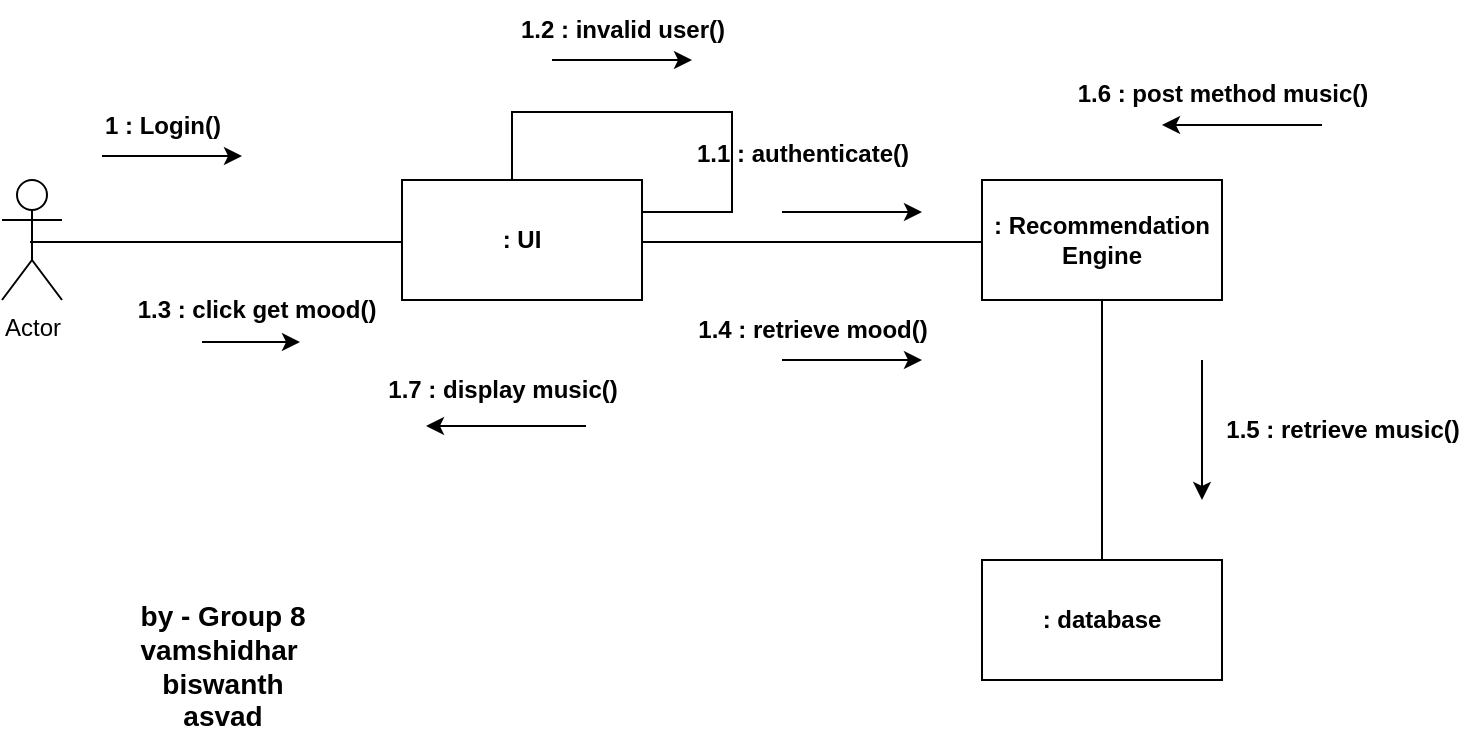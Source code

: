<mxfile version="21.1.8" type="device">
  <diagram name="Page-1" id="2YBvvXClWsGukQMizWep">
    <mxGraphModel dx="880" dy="452" grid="1" gridSize="10" guides="1" tooltips="1" connect="1" arrows="1" fold="1" page="1" pageScale="1" pageWidth="850" pageHeight="1100" math="0" shadow="0">
      <root>
        <mxCell id="0" />
        <mxCell id="1" parent="0" />
        <mxCell id="PhlMIdQ6p8V0w0D5in8y-14" value="" style="html=1;whiteSpace=transparent;" vertex="1" parent="1">
          <mxGeometry x="315" y="176" width="110" height="50" as="geometry" />
        </mxCell>
        <mxCell id="PhlMIdQ6p8V0w0D5in8y-1" value="Actor" style="shape=umlActor;verticalLabelPosition=bottom;verticalAlign=top;html=1;outlineConnect=0;" vertex="1" parent="1">
          <mxGeometry x="60" y="210" width="30" height="60" as="geometry" />
        </mxCell>
        <mxCell id="PhlMIdQ6p8V0w0D5in8y-4" value="" style="endArrow=none;html=1;rounded=0;" edge="1" parent="1">
          <mxGeometry width="50" height="50" relative="1" as="geometry">
            <mxPoint x="74" y="241" as="sourcePoint" />
            <mxPoint x="263.5" y="241" as="targetPoint" />
          </mxGeometry>
        </mxCell>
        <mxCell id="PhlMIdQ6p8V0w0D5in8y-5" value="" style="endArrow=none;html=1;rounded=0;exitX=0.5;exitY=1;exitDx=0;exitDy=0;entryX=0.5;entryY=0;entryDx=0;entryDy=0;" edge="1" parent="1" source="PhlMIdQ6p8V0w0D5in8y-8" target="PhlMIdQ6p8V0w0D5in8y-9">
          <mxGeometry width="50" height="50" relative="1" as="geometry">
            <mxPoint x="609.5" y="280" as="sourcePoint" />
            <mxPoint x="609.5" y="386" as="targetPoint" />
          </mxGeometry>
        </mxCell>
        <mxCell id="PhlMIdQ6p8V0w0D5in8y-6" value="" style="endArrow=none;html=1;rounded=0;" edge="1" parent="1">
          <mxGeometry width="50" height="50" relative="1" as="geometry">
            <mxPoint x="361" y="241" as="sourcePoint" />
            <mxPoint x="550.5" y="241" as="targetPoint" />
          </mxGeometry>
        </mxCell>
        <mxCell id="PhlMIdQ6p8V0w0D5in8y-8" value="&lt;b&gt;: Recommendation&lt;br&gt;Engine&lt;/b&gt;" style="rounded=0;whiteSpace=wrap;html=1;" vertex="1" parent="1">
          <mxGeometry x="550" y="210" width="120" height="60" as="geometry" />
        </mxCell>
        <mxCell id="PhlMIdQ6p8V0w0D5in8y-9" value="&lt;b&gt;: database&lt;/b&gt;" style="rounded=0;whiteSpace=wrap;html=1;" vertex="1" parent="1">
          <mxGeometry x="550" y="400" width="120" height="60" as="geometry" />
        </mxCell>
        <mxCell id="PhlMIdQ6p8V0w0D5in8y-10" value="&lt;b&gt;: UI&lt;/b&gt;" style="rounded=0;whiteSpace=wrap;html=1;" vertex="1" parent="1">
          <mxGeometry x="260" y="210" width="120" height="60" as="geometry" />
        </mxCell>
        <mxCell id="PhlMIdQ6p8V0w0D5in8y-11" value="&lt;b&gt;1 : Login()&lt;/b&gt;" style="text;html=1;align=center;verticalAlign=middle;resizable=0;points=[];autosize=1;strokeColor=none;fillColor=none;" vertex="1" parent="1">
          <mxGeometry x="100" y="168" width="80" height="30" as="geometry" />
        </mxCell>
        <mxCell id="PhlMIdQ6p8V0w0D5in8y-12" value="" style="endArrow=classic;html=1;rounded=0;" edge="1" parent="1">
          <mxGeometry width="50" height="50" relative="1" as="geometry">
            <mxPoint x="110" y="198" as="sourcePoint" />
            <mxPoint x="180" y="198" as="targetPoint" />
          </mxGeometry>
        </mxCell>
        <mxCell id="PhlMIdQ6p8V0w0D5in8y-16" value="&lt;b&gt;1.2 : invalid user()&lt;/b&gt;" style="text;html=1;align=center;verticalAlign=middle;resizable=0;points=[];autosize=1;strokeColor=none;fillColor=none;" vertex="1" parent="1">
          <mxGeometry x="305" y="120" width="130" height="30" as="geometry" />
        </mxCell>
        <mxCell id="PhlMIdQ6p8V0w0D5in8y-17" value="" style="endArrow=classic;html=1;rounded=0;" edge="1" parent="1">
          <mxGeometry width="50" height="50" relative="1" as="geometry">
            <mxPoint x="335" y="150" as="sourcePoint" />
            <mxPoint x="405" y="150" as="targetPoint" />
          </mxGeometry>
        </mxCell>
        <mxCell id="PhlMIdQ6p8V0w0D5in8y-18" value="&lt;b&gt;1.1 : authenticate()&lt;/b&gt;" style="text;html=1;align=center;verticalAlign=middle;resizable=0;points=[];autosize=1;strokeColor=none;fillColor=none;" vertex="1" parent="1">
          <mxGeometry x="395" y="182" width="130" height="30" as="geometry" />
        </mxCell>
        <mxCell id="PhlMIdQ6p8V0w0D5in8y-19" value="&lt;b&gt;1.4 : retrieve&amp;nbsp;mood()&lt;/b&gt;" style="text;html=1;align=center;verticalAlign=middle;resizable=0;points=[];autosize=1;strokeColor=none;fillColor=none;" vertex="1" parent="1">
          <mxGeometry x="395" y="270" width="140" height="30" as="geometry" />
        </mxCell>
        <mxCell id="PhlMIdQ6p8V0w0D5in8y-20" value="&lt;b&gt;1.5 : retrieve&amp;nbsp;music()&lt;/b&gt;" style="text;html=1;align=center;verticalAlign=middle;resizable=0;points=[];autosize=1;strokeColor=none;fillColor=none;" vertex="1" parent="1">
          <mxGeometry x="660" y="320" width="140" height="30" as="geometry" />
        </mxCell>
        <mxCell id="PhlMIdQ6p8V0w0D5in8y-21" value="&lt;b&gt;1.3 : click get mood()&lt;/b&gt;" style="text;html=1;align=center;verticalAlign=middle;resizable=0;points=[];autosize=1;strokeColor=none;fillColor=none;" vertex="1" parent="1">
          <mxGeometry x="117" y="260" width="140" height="30" as="geometry" />
        </mxCell>
        <mxCell id="PhlMIdQ6p8V0w0D5in8y-22" value="" style="endArrow=classic;html=1;rounded=0;" edge="1" parent="1">
          <mxGeometry width="50" height="50" relative="1" as="geometry">
            <mxPoint x="450" y="226" as="sourcePoint" />
            <mxPoint x="520" y="226" as="targetPoint" />
          </mxGeometry>
        </mxCell>
        <mxCell id="PhlMIdQ6p8V0w0D5in8y-23" value="" style="endArrow=classic;html=1;rounded=0;" edge="1" parent="1">
          <mxGeometry width="50" height="50" relative="1" as="geometry">
            <mxPoint x="450" y="300" as="sourcePoint" />
            <mxPoint x="520" y="300" as="targetPoint" />
          </mxGeometry>
        </mxCell>
        <mxCell id="PhlMIdQ6p8V0w0D5in8y-24" value="" style="endArrow=classic;html=1;rounded=0;" edge="1" parent="1">
          <mxGeometry width="50" height="50" relative="1" as="geometry">
            <mxPoint x="160" y="291" as="sourcePoint" />
            <mxPoint x="209" y="291" as="targetPoint" />
          </mxGeometry>
        </mxCell>
        <mxCell id="PhlMIdQ6p8V0w0D5in8y-25" value="" style="endArrow=classic;html=1;rounded=0;" edge="1" parent="1">
          <mxGeometry width="50" height="50" relative="1" as="geometry">
            <mxPoint x="660" y="300" as="sourcePoint" />
            <mxPoint x="660" y="370" as="targetPoint" />
          </mxGeometry>
        </mxCell>
        <mxCell id="PhlMIdQ6p8V0w0D5in8y-26" value="&lt;b&gt;1.6 : post method music()&lt;/b&gt;" style="text;html=1;align=center;verticalAlign=middle;resizable=0;points=[];autosize=1;strokeColor=none;fillColor=none;" vertex="1" parent="1">
          <mxGeometry x="585" y="152" width="170" height="30" as="geometry" />
        </mxCell>
        <mxCell id="PhlMIdQ6p8V0w0D5in8y-27" value="&lt;b&gt;1.7 : display music()&lt;/b&gt;" style="text;html=1;align=center;verticalAlign=middle;resizable=0;points=[];autosize=1;strokeColor=none;fillColor=none;" vertex="1" parent="1">
          <mxGeometry x="240" y="300" width="140" height="30" as="geometry" />
        </mxCell>
        <mxCell id="PhlMIdQ6p8V0w0D5in8y-28" value="" style="endArrow=classic;html=1;rounded=0;" edge="1" parent="1">
          <mxGeometry width="50" height="50" relative="1" as="geometry">
            <mxPoint x="352" y="333" as="sourcePoint" />
            <mxPoint x="272" y="333" as="targetPoint" />
          </mxGeometry>
        </mxCell>
        <mxCell id="PhlMIdQ6p8V0w0D5in8y-29" value="" style="endArrow=classic;html=1;rounded=0;" edge="1" parent="1">
          <mxGeometry width="50" height="50" relative="1" as="geometry">
            <mxPoint x="720" y="182.5" as="sourcePoint" />
            <mxPoint x="640" y="182.5" as="targetPoint" />
          </mxGeometry>
        </mxCell>
        <mxCell id="PhlMIdQ6p8V0w0D5in8y-30" value="&lt;b&gt;&lt;font style=&quot;font-size: 14px;&quot;&gt;by - Group 8&lt;br&gt;vamshidhar&amp;nbsp;&lt;br&gt;biswanth&lt;br&gt;asvad&lt;/font&gt;&lt;/b&gt;" style="text;html=1;align=center;verticalAlign=middle;resizable=0;points=[];autosize=1;strokeColor=none;fillColor=none;" vertex="1" parent="1">
          <mxGeometry x="115" y="413" width="110" height="80" as="geometry" />
        </mxCell>
      </root>
    </mxGraphModel>
  </diagram>
</mxfile>
